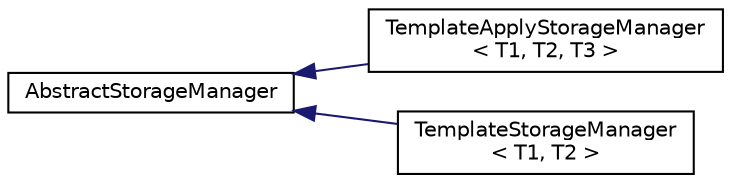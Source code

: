 digraph "Graphical Class Hierarchy"
{
  edge [fontname="Helvetica",fontsize="10",labelfontname="Helvetica",labelfontsize="10"];
  node [fontname="Helvetica",fontsize="10",shape=record];
  rankdir="LR";
  Node0 [label="AbstractStorageManager",height=0.2,width=0.4,color="black", fillcolor="white", style="filled",URL="$classAbstractStorageManager.html"];
  Node0 -> Node1 [dir="back",color="midnightblue",fontsize="10",style="solid",fontname="Helvetica"];
  Node1 [label="TemplateApplyStorageManager\l\< T1, T2, T3 \>",height=0.2,width=0.4,color="black", fillcolor="white", style="filled",URL="$classTemplateApplyStorageManager.html"];
  Node0 -> Node2 [dir="back",color="midnightblue",fontsize="10",style="solid",fontname="Helvetica"];
  Node2 [label="TemplateStorageManager\l\< T1, T2 \>",height=0.2,width=0.4,color="black", fillcolor="white", style="filled",URL="$classTemplateStorageManager.html"];
}

